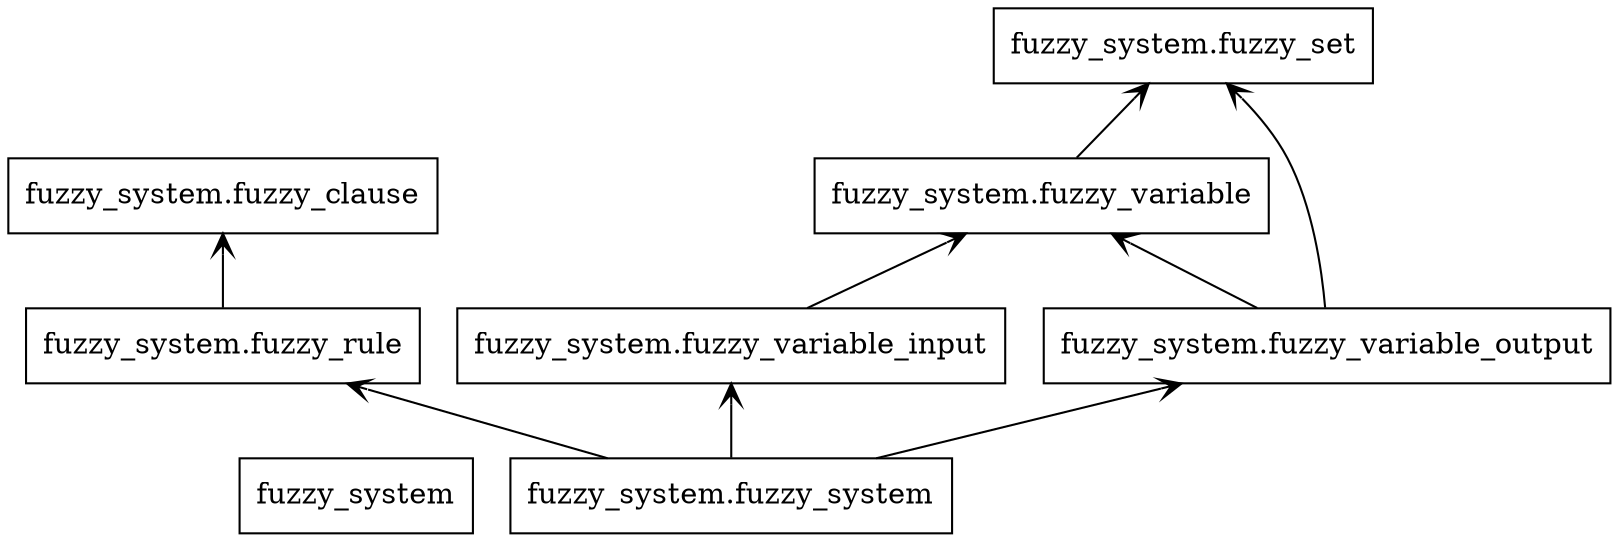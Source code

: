 digraph "packages" {
charset="utf-8"
rankdir=BT
"0" [label="fuzzy_system", shape="box"];
"1" [label="fuzzy_system.fuzzy_clause", shape="box"];
"2" [label="fuzzy_system.fuzzy_rule", shape="box"];
"3" [label="fuzzy_system.fuzzy_set", shape="box"];
"4" [label="fuzzy_system.fuzzy_system", shape="box"];
"5" [label="fuzzy_system.fuzzy_variable", shape="box"];
"6" [label="fuzzy_system.fuzzy_variable_input", shape="box"];
"7" [label="fuzzy_system.fuzzy_variable_output", shape="box"];
"2" -> "1" [arrowhead="open", arrowtail="none"];
"4" -> "2" [arrowhead="open", arrowtail="none"];
"4" -> "6" [arrowhead="open", arrowtail="none"];
"4" -> "7" [arrowhead="open", arrowtail="none"];
"5" -> "3" [arrowhead="open", arrowtail="none"];
"6" -> "5" [arrowhead="open", arrowtail="none"];
"7" -> "3" [arrowhead="open", arrowtail="none"];
"7" -> "5" [arrowhead="open", arrowtail="none"];
}
